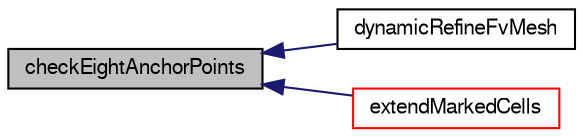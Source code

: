 digraph "checkEightAnchorPoints"
{
  bgcolor="transparent";
  edge [fontname="FreeSans",fontsize="10",labelfontname="FreeSans",labelfontsize="10"];
  node [fontname="FreeSans",fontsize="10",shape=record];
  rankdir="LR";
  Node4646 [label="checkEightAnchorPoints",height=0.2,width=0.4,color="black", fillcolor="grey75", style="filled", fontcolor="black"];
  Node4646 -> Node4647 [dir="back",color="midnightblue",fontsize="10",style="solid",fontname="FreeSans"];
  Node4647 [label="dynamicRefineFvMesh",height=0.2,width=0.4,color="black",URL="$a21370.html#adb7d4548e6fcf38f86bf13798cef53eb",tooltip="Construct from IOobject. "];
  Node4646 -> Node4648 [dir="back",color="midnightblue",fontsize="10",style="solid",fontname="FreeSans"];
  Node4648 [label="extendMarkedCells",height=0.2,width=0.4,color="red",URL="$a21370.html#a0fa8db52d776305520bffcf32aef39a3",tooltip="Extend markedCell with cell-face-cell. "];
}

